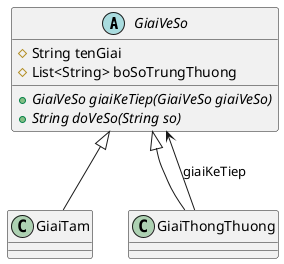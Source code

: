 @startuml
'https://plantuml.com/class-diagram

abstract class GiaiVeSo {
    # String tenGiai
    # List<String> boSoTrungThuong
    + {abstract} GiaiVeSo giaiKeTiep(GiaiVeSo giaiVeSo)
    + {abstract} String doVeSo(String so)
}

class GiaiTam
class GiaiThongThuong

GiaiVeSo <|-- GiaiTam
GiaiVeSo <|-- GiaiThongThuong
GiaiThongThuong --> GiaiVeSo: "giaiKeTiep"

@enduml